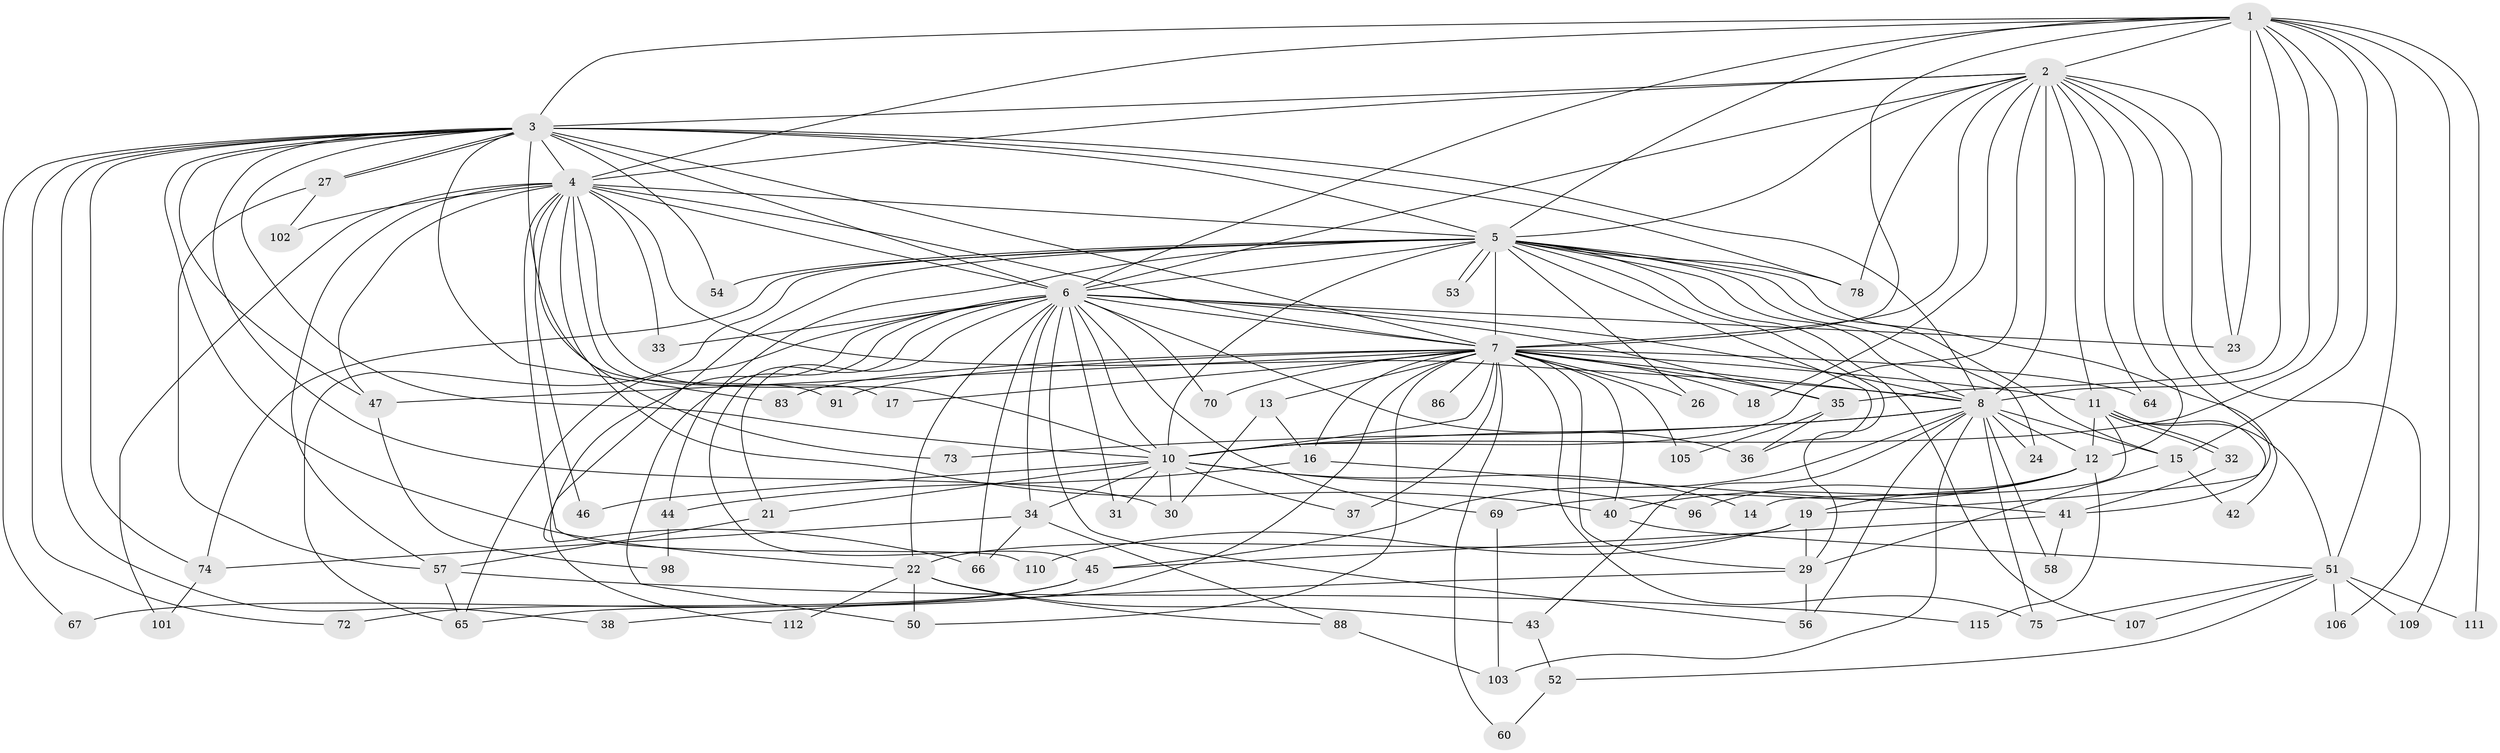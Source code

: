 // original degree distribution, {17: 0.017241379310344827, 19: 0.017241379310344827, 26: 0.008620689655172414, 24: 0.008620689655172414, 25: 0.008620689655172414, 27: 0.008620689655172414, 16: 0.008620689655172414, 18: 0.008620689655172414, 10: 0.008620689655172414, 6: 0.04310344827586207, 4: 0.06896551724137931, 3: 0.23275862068965517, 5: 0.034482758620689655, 2: 0.5086206896551724, 7: 0.008620689655172414, 8: 0.008620689655172414}
// Generated by graph-tools (version 1.1) at 2025/41/03/06/25 10:41:35]
// undirected, 79 vertices, 198 edges
graph export_dot {
graph [start="1"]
  node [color=gray90,style=filled];
  1 [super="+48"];
  2 [super="+87"];
  3 [super="+81"];
  4 [super="+49"];
  5 [super="+20"];
  6 [super="+55"];
  7 [super="+9"];
  8 [super="+39"];
  10 [super="+28"];
  11 [super="+76"];
  12 [super="+25"];
  13;
  14 [super="+92"];
  15 [super="+97"];
  16;
  17;
  18;
  19 [super="+108"];
  21;
  22 [super="+93"];
  23 [super="+80"];
  24;
  26;
  27 [super="+84"];
  29 [super="+94"];
  30 [super="+114"];
  31;
  32;
  33;
  34;
  35 [super="+61"];
  36 [super="+116"];
  37;
  38;
  40 [super="+100"];
  41 [super="+62"];
  42;
  43;
  44;
  45 [super="+59"];
  46;
  47 [super="+113"];
  50 [super="+68"];
  51 [super="+85"];
  52;
  53;
  54;
  56 [super="+63"];
  57 [super="+77"];
  58;
  60;
  64 [super="+90"];
  65 [super="+71"];
  66 [super="+99"];
  67;
  69;
  70;
  72;
  73 [super="+95"];
  74 [super="+82"];
  75 [super="+79"];
  78 [super="+89"];
  83;
  86;
  88;
  91;
  96;
  98;
  101;
  102;
  103 [super="+104"];
  105;
  106;
  107;
  109;
  110;
  111;
  112;
  115;
  1 -- 2 [weight=2];
  1 -- 3;
  1 -- 4;
  1 -- 5;
  1 -- 6;
  1 -- 7 [weight=2];
  1 -- 8;
  1 -- 10;
  1 -- 15;
  1 -- 51;
  1 -- 109;
  1 -- 111;
  1 -- 23;
  1 -- 35 [weight=2];
  2 -- 3;
  2 -- 4;
  2 -- 5;
  2 -- 6;
  2 -- 7 [weight=2];
  2 -- 8;
  2 -- 10;
  2 -- 11 [weight=2];
  2 -- 18;
  2 -- 19;
  2 -- 23;
  2 -- 64;
  2 -- 106;
  2 -- 12;
  2 -- 78;
  3 -- 4 [weight=2];
  3 -- 5;
  3 -- 6;
  3 -- 7 [weight=2];
  3 -- 8 [weight=2];
  3 -- 10;
  3 -- 22;
  3 -- 27;
  3 -- 27;
  3 -- 38;
  3 -- 54;
  3 -- 67;
  3 -- 72;
  3 -- 74;
  3 -- 78;
  3 -- 83;
  3 -- 91;
  3 -- 30;
  3 -- 47;
  4 -- 5;
  4 -- 6;
  4 -- 7 [weight=2];
  4 -- 8;
  4 -- 10;
  4 -- 17;
  4 -- 33;
  4 -- 40;
  4 -- 46;
  4 -- 47;
  4 -- 57;
  4 -- 73;
  4 -- 101;
  4 -- 102;
  4 -- 110;
  5 -- 6;
  5 -- 7 [weight=3];
  5 -- 8;
  5 -- 10 [weight=2];
  5 -- 24;
  5 -- 26;
  5 -- 36;
  5 -- 42;
  5 -- 44;
  5 -- 53;
  5 -- 53;
  5 -- 54;
  5 -- 65;
  5 -- 66;
  5 -- 74;
  5 -- 107;
  5 -- 29;
  5 -- 78;
  5 -- 15;
  6 -- 7 [weight=2];
  6 -- 8;
  6 -- 10;
  6 -- 21;
  6 -- 22;
  6 -- 23;
  6 -- 31;
  6 -- 33;
  6 -- 34 [weight=2];
  6 -- 35;
  6 -- 36;
  6 -- 45;
  6 -- 56;
  6 -- 69;
  6 -- 70;
  6 -- 112;
  6 -- 66;
  6 -- 65;
  6 -- 50;
  7 -- 8 [weight=2];
  7 -- 10 [weight=2];
  7 -- 11;
  7 -- 13 [weight=2];
  7 -- 16;
  7 -- 18;
  7 -- 26;
  7 -- 35;
  7 -- 37;
  7 -- 47;
  7 -- 50;
  7 -- 60;
  7 -- 64 [weight=2];
  7 -- 65;
  7 -- 70;
  7 -- 83;
  7 -- 105;
  7 -- 75;
  7 -- 17;
  7 -- 86;
  7 -- 91;
  7 -- 29;
  7 -- 40;
  8 -- 10;
  8 -- 12;
  8 -- 15;
  8 -- 24;
  8 -- 43;
  8 -- 73 [weight=2];
  8 -- 103;
  8 -- 58;
  8 -- 75;
  8 -- 45;
  8 -- 56;
  10 -- 14;
  10 -- 21;
  10 -- 30;
  10 -- 31;
  10 -- 34;
  10 -- 37;
  10 -- 46;
  10 -- 96;
  11 -- 12;
  11 -- 14 [weight=2];
  11 -- 32;
  11 -- 32;
  11 -- 41;
  11 -- 51;
  12 -- 19;
  12 -- 69;
  12 -- 96;
  12 -- 40;
  12 -- 115;
  13 -- 16;
  13 -- 30;
  15 -- 29;
  15 -- 42;
  16 -- 41;
  16 -- 44;
  19 -- 29;
  19 -- 110;
  19 -- 22;
  21 -- 57;
  22 -- 43;
  22 -- 50;
  22 -- 88;
  22 -- 112;
  27 -- 57;
  27 -- 102;
  29 -- 38;
  29 -- 56;
  32 -- 41;
  34 -- 88;
  34 -- 74;
  34 -- 66;
  35 -- 105;
  35 -- 36;
  40 -- 51;
  41 -- 45;
  41 -- 58;
  43 -- 52;
  44 -- 98;
  45 -- 67;
  45 -- 72;
  47 -- 98;
  51 -- 52;
  51 -- 106;
  51 -- 107;
  51 -- 109;
  51 -- 111;
  51 -- 75;
  52 -- 60;
  57 -- 115;
  57 -- 65;
  69 -- 103;
  74 -- 101;
  88 -- 103;
}
